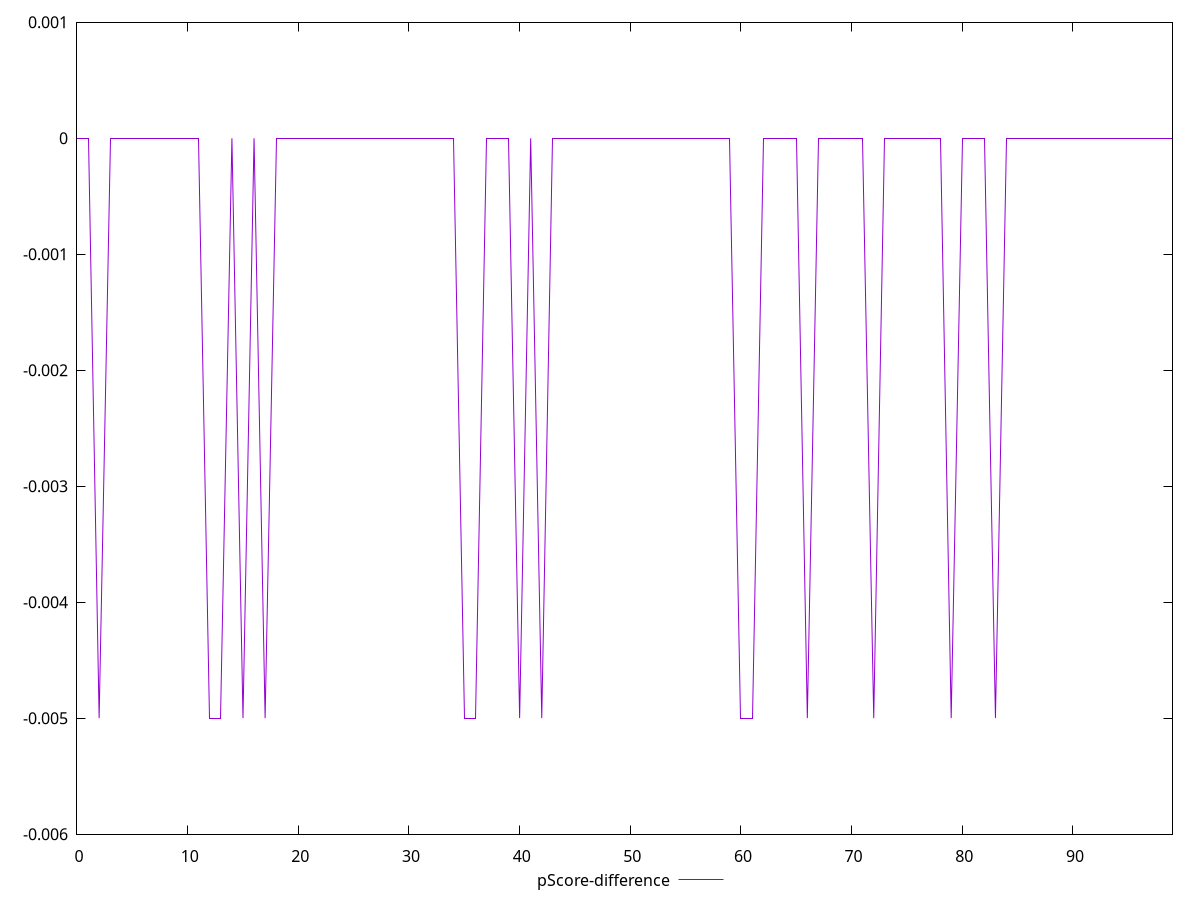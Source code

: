 reset

$pScoreDifference <<EOF
0 0
1 0
2 -0.0050000000000000044
3 0
4 0
5 0
6 0
7 0
8 0
9 0
10 0
11 0
12 -0.0050000000000000044
13 -0.0050000000000000044
14 0
15 -0.0050000000000000044
16 0
17 -0.0050000000000000044
18 0
19 0
20 0
21 0
22 0
23 0
24 0
25 0
26 0
27 0
28 0
29 0
30 0
31 0
32 0
33 0
34 0
35 -0.0050000000000000044
36 -0.0050000000000000044
37 0
38 0
39 0
40 -0.0050000000000000044
41 0
42 -0.0050000000000000044
43 0
44 0
45 0
46 0
47 0
48 0
49 0
50 0
51 0
52 0
53 0
54 0
55 0
56 0
57 0
58 0
59 0
60 -0.0050000000000000044
61 -0.0050000000000000044
62 0
63 0
64 0
65 0
66 -0.0050000000000000044
67 0
68 0
69 0
70 0
71 0
72 -0.0050000000000000044
73 0
74 0
75 0
76 0
77 0
78 0
79 -0.0050000000000000044
80 0
81 0
82 0
83 -0.0050000000000000044
84 0
85 0
86 0
87 0
88 0
89 0
90 0
91 0
92 0
93 0
94 0
95 0
96 0
97 0
98 0
99 0
EOF

set key outside below
set xrange [0:99]
set yrange [-0.0060000000000000045:0.001]
set trange [-0.0060000000000000045:0.001]
set terminal svg size 640, 500 enhanced background rgb 'white'
set output "report_00019_2021-02-10T18-14-37.922Z//unminified-javascript/samples/pages+cached+noadtech+nomedia+nocss/pScore-difference/values.svg"

plot $pScoreDifference title "pScore-difference" with line

reset
